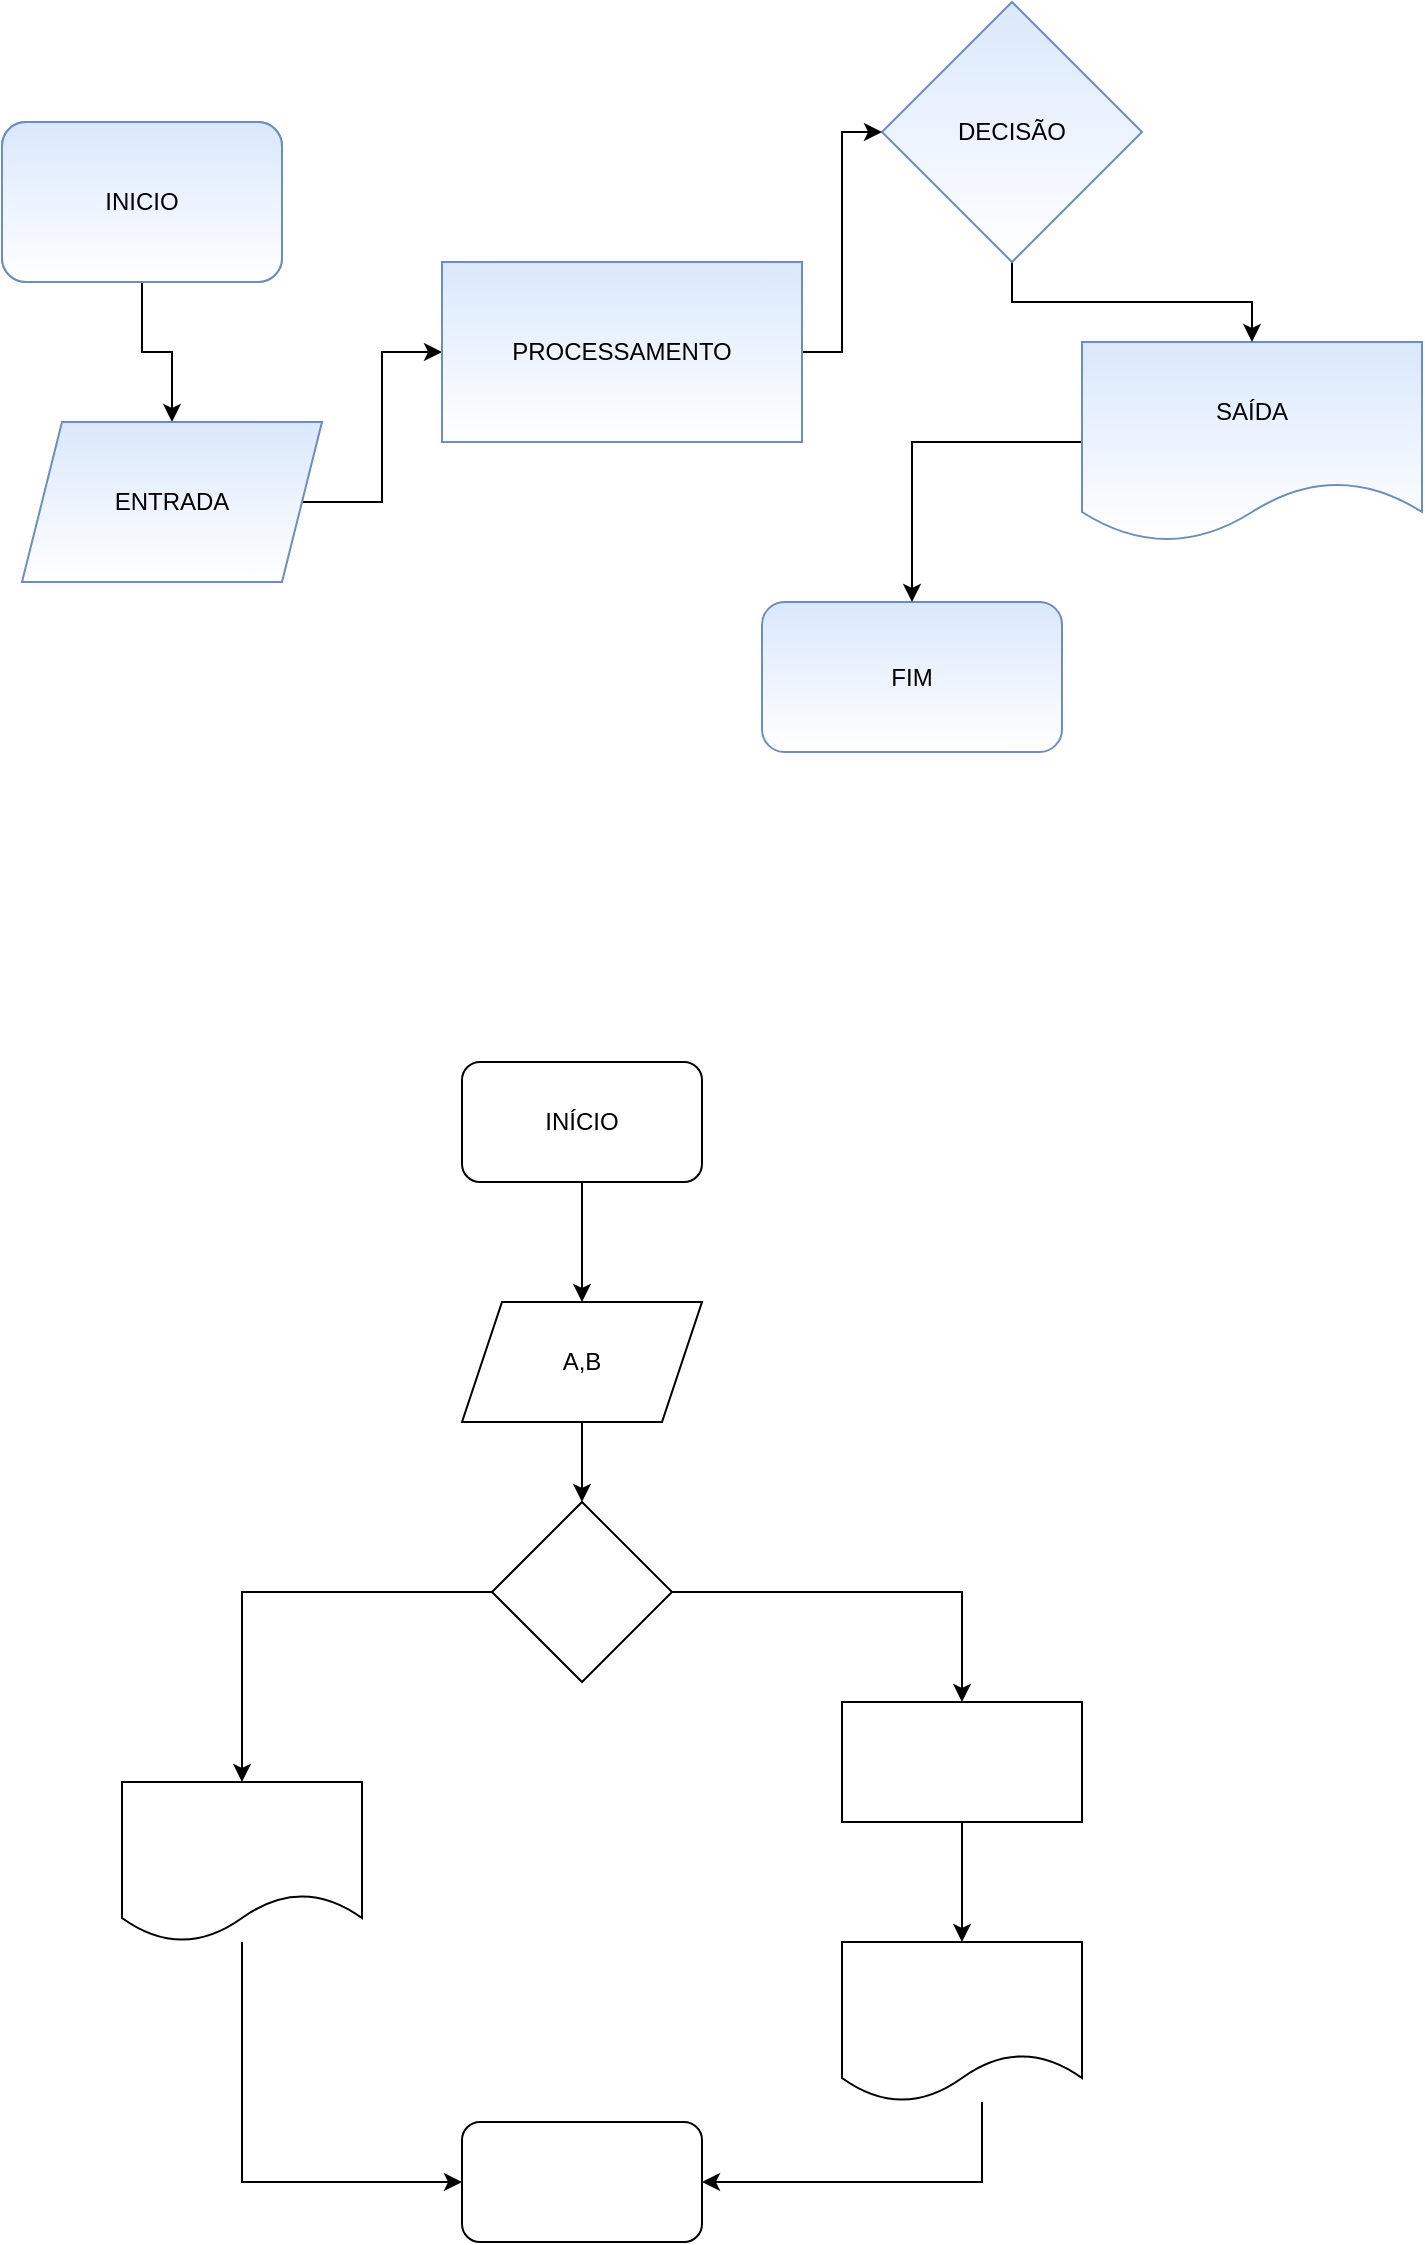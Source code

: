 <mxfile version="17.1.3" type="github">
  <diagram id="XKbdgjO9sRhRgHEfTtYC" name="Page-1">
    <mxGraphModel dx="868" dy="482" grid="1" gridSize="10" guides="1" tooltips="1" connect="1" arrows="1" fold="1" page="1" pageScale="1" pageWidth="827" pageHeight="1169" math="0" shadow="0">
      <root>
        <mxCell id="0" />
        <mxCell id="1" parent="0" />
        <mxCell id="9iY-JHqFjcFLMmWOC__Q-7" value="" style="edgeStyle=orthogonalEdgeStyle;rounded=0;orthogonalLoop=1;jettySize=auto;html=1;" edge="1" parent="1" source="9iY-JHqFjcFLMmWOC__Q-1" target="9iY-JHqFjcFLMmWOC__Q-3">
          <mxGeometry relative="1" as="geometry" />
        </mxCell>
        <mxCell id="9iY-JHqFjcFLMmWOC__Q-1" value="INICIO" style="rounded=1;whiteSpace=wrap;html=1;fillColor=#dae8fc;strokeColor=#6c8ebf;gradientColor=#ffffff;strokeWidth=1;" vertex="1" parent="1">
          <mxGeometry x="100" y="80" width="140" height="80" as="geometry" />
        </mxCell>
        <mxCell id="9iY-JHqFjcFLMmWOC__Q-2" value="FIM" style="rounded=1;whiteSpace=wrap;html=1;fillColor=#dae8fc;strokeColor=#6c8ebf;gradientColor=#ffffff;" vertex="1" parent="1">
          <mxGeometry x="480" y="320" width="150" height="75" as="geometry" />
        </mxCell>
        <mxCell id="9iY-JHqFjcFLMmWOC__Q-8" value="" style="edgeStyle=orthogonalEdgeStyle;rounded=0;orthogonalLoop=1;jettySize=auto;html=1;" edge="1" parent="1" source="9iY-JHqFjcFLMmWOC__Q-3" target="9iY-JHqFjcFLMmWOC__Q-6">
          <mxGeometry relative="1" as="geometry" />
        </mxCell>
        <mxCell id="9iY-JHqFjcFLMmWOC__Q-3" value="ENTRADA" style="shape=parallelogram;perimeter=parallelogramPerimeter;whiteSpace=wrap;html=1;fixedSize=1;fillColor=#dae8fc;strokeColor=#6c8ebf;gradientColor=#ffffff;" vertex="1" parent="1">
          <mxGeometry x="110" y="230" width="150" height="80" as="geometry" />
        </mxCell>
        <mxCell id="9iY-JHqFjcFLMmWOC__Q-12" value="" style="edgeStyle=orthogonalEdgeStyle;rounded=0;orthogonalLoop=1;jettySize=auto;html=1;" edge="1" parent="1" source="9iY-JHqFjcFLMmWOC__Q-4" target="9iY-JHqFjcFLMmWOC__Q-2">
          <mxGeometry relative="1" as="geometry" />
        </mxCell>
        <mxCell id="9iY-JHqFjcFLMmWOC__Q-4" value="SAÍDA" style="shape=document;whiteSpace=wrap;html=1;boundedLbl=1;fillColor=#dae8fc;strokeColor=#6c8ebf;gradientColor=#ffffff;" vertex="1" parent="1">
          <mxGeometry x="640" y="190" width="170" height="100" as="geometry" />
        </mxCell>
        <mxCell id="9iY-JHqFjcFLMmWOC__Q-11" value="" style="edgeStyle=orthogonalEdgeStyle;rounded=0;orthogonalLoop=1;jettySize=auto;html=1;" edge="1" parent="1" source="9iY-JHqFjcFLMmWOC__Q-5" target="9iY-JHqFjcFLMmWOC__Q-4">
          <mxGeometry relative="1" as="geometry" />
        </mxCell>
        <mxCell id="9iY-JHqFjcFLMmWOC__Q-5" value="DECISÃO" style="rhombus;whiteSpace=wrap;html=1;fillColor=#dae8fc;strokeColor=#6c8ebf;gradientColor=#ffffff;" vertex="1" parent="1">
          <mxGeometry x="540" y="20" width="130" height="130" as="geometry" />
        </mxCell>
        <mxCell id="9iY-JHqFjcFLMmWOC__Q-10" value="" style="edgeStyle=orthogonalEdgeStyle;rounded=0;orthogonalLoop=1;jettySize=auto;html=1;" edge="1" parent="1" source="9iY-JHqFjcFLMmWOC__Q-6" target="9iY-JHqFjcFLMmWOC__Q-5">
          <mxGeometry relative="1" as="geometry" />
        </mxCell>
        <mxCell id="9iY-JHqFjcFLMmWOC__Q-6" value="PROCESSAMENTO" style="rounded=0;whiteSpace=wrap;html=1;fillColor=#dae8fc;strokeColor=#6c8ebf;gradientColor=#ffffff;" vertex="1" parent="1">
          <mxGeometry x="320" y="150" width="180" height="90" as="geometry" />
        </mxCell>
        <mxCell id="9iY-JHqFjcFLMmWOC__Q-13" value="INICIO" style="rounded=1;whiteSpace=wrap;html=1;fillColor=#dae8fc;strokeColor=#6c8ebf;gradientColor=#ffffff;strokeWidth=1;" vertex="1" parent="1">
          <mxGeometry x="100" y="80" width="140" height="80" as="geometry" />
        </mxCell>
        <mxCell id="9iY-JHqFjcFLMmWOC__Q-22" value="" style="edgeStyle=orthogonalEdgeStyle;rounded=0;orthogonalLoop=1;jettySize=auto;html=1;" edge="1" parent="1" source="9iY-JHqFjcFLMmWOC__Q-14" target="9iY-JHqFjcFLMmWOC__Q-15">
          <mxGeometry relative="1" as="geometry" />
        </mxCell>
        <mxCell id="9iY-JHqFjcFLMmWOC__Q-14" value="INÍCIO" style="rounded=1;whiteSpace=wrap;html=1;strokeWidth=1;gradientColor=#ffffff;" vertex="1" parent="1">
          <mxGeometry x="330" y="550" width="120" height="60" as="geometry" />
        </mxCell>
        <mxCell id="9iY-JHqFjcFLMmWOC__Q-23" value="" style="edgeStyle=orthogonalEdgeStyle;rounded=0;orthogonalLoop=1;jettySize=auto;html=1;" edge="1" parent="1" source="9iY-JHqFjcFLMmWOC__Q-15" target="9iY-JHqFjcFLMmWOC__Q-16">
          <mxGeometry relative="1" as="geometry" />
        </mxCell>
        <mxCell id="9iY-JHqFjcFLMmWOC__Q-15" value="A,B" style="shape=parallelogram;perimeter=parallelogramPerimeter;whiteSpace=wrap;html=1;fixedSize=1;strokeWidth=1;gradientColor=#ffffff;" vertex="1" parent="1">
          <mxGeometry x="330" y="670" width="120" height="60" as="geometry" />
        </mxCell>
        <mxCell id="9iY-JHqFjcFLMmWOC__Q-24" value="" style="edgeStyle=orthogonalEdgeStyle;rounded=0;orthogonalLoop=1;jettySize=auto;html=1;" edge="1" parent="1" source="9iY-JHqFjcFLMmWOC__Q-16" target="9iY-JHqFjcFLMmWOC__Q-17">
          <mxGeometry relative="1" as="geometry" />
        </mxCell>
        <mxCell id="9iY-JHqFjcFLMmWOC__Q-25" value="" style="edgeStyle=orthogonalEdgeStyle;rounded=0;orthogonalLoop=1;jettySize=auto;html=1;" edge="1" parent="1" source="9iY-JHqFjcFLMmWOC__Q-16" target="9iY-JHqFjcFLMmWOC__Q-18">
          <mxGeometry relative="1" as="geometry" />
        </mxCell>
        <mxCell id="9iY-JHqFjcFLMmWOC__Q-16" value="" style="rhombus;whiteSpace=wrap;html=1;strokeWidth=1;gradientColor=#ffffff;" vertex="1" parent="1">
          <mxGeometry x="345" y="770" width="90" height="90" as="geometry" />
        </mxCell>
        <mxCell id="9iY-JHqFjcFLMmWOC__Q-27" value="" style="edgeStyle=orthogonalEdgeStyle;rounded=0;orthogonalLoop=1;jettySize=auto;html=1;" edge="1" parent="1" source="9iY-JHqFjcFLMmWOC__Q-17" target="9iY-JHqFjcFLMmWOC__Q-21">
          <mxGeometry relative="1" as="geometry">
            <Array as="points">
              <mxPoint x="220" y="1110" />
            </Array>
          </mxGeometry>
        </mxCell>
        <mxCell id="9iY-JHqFjcFLMmWOC__Q-17" value="" style="shape=document;whiteSpace=wrap;html=1;boundedLbl=1;strokeWidth=1;gradientColor=#ffffff;" vertex="1" parent="1">
          <mxGeometry x="160" y="910" width="120" height="80" as="geometry" />
        </mxCell>
        <mxCell id="9iY-JHqFjcFLMmWOC__Q-26" value="" style="edgeStyle=orthogonalEdgeStyle;rounded=0;orthogonalLoop=1;jettySize=auto;html=1;" edge="1" parent="1" source="9iY-JHqFjcFLMmWOC__Q-18" target="9iY-JHqFjcFLMmWOC__Q-20">
          <mxGeometry relative="1" as="geometry" />
        </mxCell>
        <mxCell id="9iY-JHqFjcFLMmWOC__Q-18" value="" style="rounded=0;whiteSpace=wrap;html=1;strokeWidth=1;gradientColor=#ffffff;" vertex="1" parent="1">
          <mxGeometry x="520" y="870" width="120" height="60" as="geometry" />
        </mxCell>
        <mxCell id="9iY-JHqFjcFLMmWOC__Q-28" value="" style="edgeStyle=orthogonalEdgeStyle;rounded=0;orthogonalLoop=1;jettySize=auto;html=1;" edge="1" parent="1" source="9iY-JHqFjcFLMmWOC__Q-20" target="9iY-JHqFjcFLMmWOC__Q-21">
          <mxGeometry relative="1" as="geometry">
            <Array as="points">
              <mxPoint x="590" y="1110" />
            </Array>
          </mxGeometry>
        </mxCell>
        <mxCell id="9iY-JHqFjcFLMmWOC__Q-20" value="" style="shape=document;whiteSpace=wrap;html=1;boundedLbl=1;strokeWidth=1;gradientColor=#ffffff;" vertex="1" parent="1">
          <mxGeometry x="520" y="990" width="120" height="80" as="geometry" />
        </mxCell>
        <mxCell id="9iY-JHqFjcFLMmWOC__Q-21" value="" style="rounded=1;whiteSpace=wrap;html=1;strokeWidth=1;gradientColor=#ffffff;" vertex="1" parent="1">
          <mxGeometry x="330" y="1080" width="120" height="60" as="geometry" />
        </mxCell>
      </root>
    </mxGraphModel>
  </diagram>
</mxfile>
